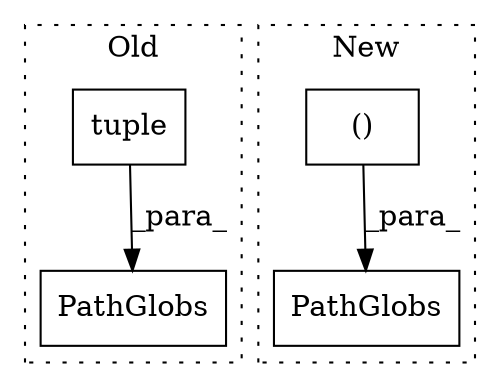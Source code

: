 digraph G {
subgraph cluster0 {
1 [label="PathGlobs" a="32" s="36459,36489" l="10,1" shape="box"];
4 [label="tuple" a="32" s="36469,36488" l="6,1" shape="box"];
label = "Old";
style="dotted";
}
subgraph cluster1 {
2 [label="PathGlobs" a="32" s="36584,36635" l="19,2" shape="box"];
3 [label="()" a="106" s="36603" l="32" shape="box"];
label = "New";
style="dotted";
}
3 -> 2 [label="_para_"];
4 -> 1 [label="_para_"];
}